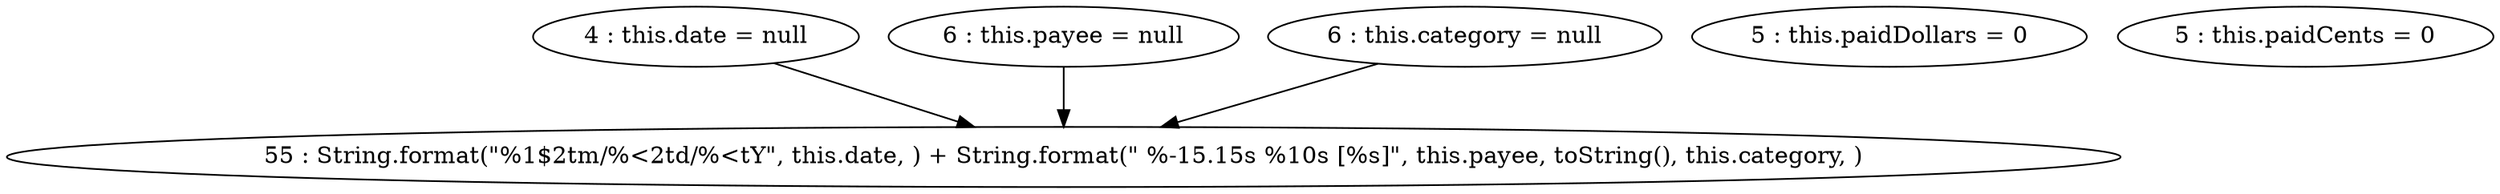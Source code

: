 digraph G {
"4 : this.date = null"
"4 : this.date = null" -> "55 : String.format(\"%1$2tm/%<2td/%<tY\", this.date, ) + String.format(\" %-15.15s %10s [%s]\", this.payee, toString(), this.category, )"
"5 : this.paidDollars = 0"
"5 : this.paidCents = 0"
"6 : this.payee = null"
"6 : this.payee = null" -> "55 : String.format(\"%1$2tm/%<2td/%<tY\", this.date, ) + String.format(\" %-15.15s %10s [%s]\", this.payee, toString(), this.category, )"
"6 : this.category = null"
"6 : this.category = null" -> "55 : String.format(\"%1$2tm/%<2td/%<tY\", this.date, ) + String.format(\" %-15.15s %10s [%s]\", this.payee, toString(), this.category, )"
"55 : String.format(\"%1$2tm/%<2td/%<tY\", this.date, ) + String.format(\" %-15.15s %10s [%s]\", this.payee, toString(), this.category, )"
}